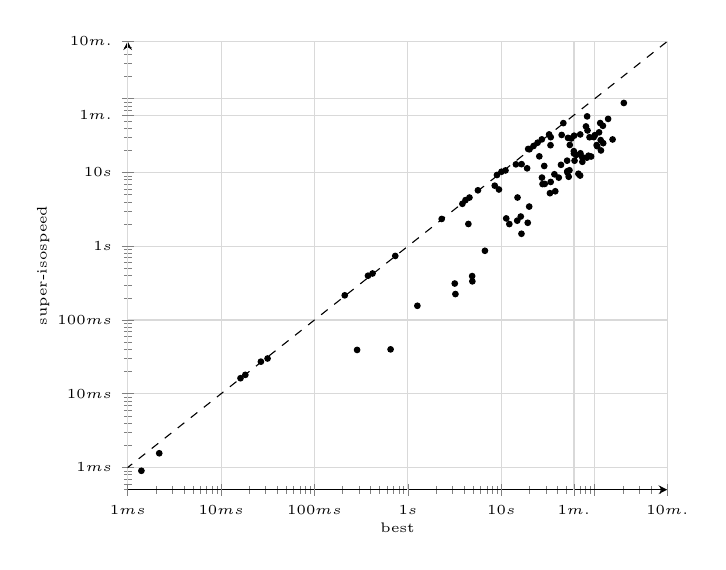 \begin{tikzpicture}
\begin{axis}[
	font = \tiny,
	axis lines = left,
	axis lines = left,
	grid = major,
	grid style = {draw=gray!30},
	xmode = log,
	ymode = log,
	ymin = 0.5,
	ymax = 600000,
	xmin = 1,
	xmax = 600000,
	xlabel = {best},
	ylabel = {super-isospeed},
	label shift = {-6pt},
	% log ticks with fixed point,
	xtick = {0.1, 1, 10, 100, 1000, 10000, 100000, 1000000, 10000000},
	ytick = {0.1, 1, 10, 100, 1000, 10000, 100000, 1000000, 10000000},
	xticklabels = \empty,
	yticklabels = \empty,
	extra x ticks = {0.1, 1, 10, 100, 1000, 10000, 60000, 600000, 1800000, 3600000},
	extra x tick labels = {$100 {\mu}s$, $1 ms$, $10 ms$, $100 ms$, $1 s$, $10 s$, $1 m.$, $10 m.$, $30 m.$, $1 h$},
	extra y ticks = {0.1, 1, 10, 100, 1000, 10000, 60000, 600000, 1800000, 3600000},
	extra y tick labels = {$100 {\mu}s$, $1 ms$, $10 ms$, $100 ms$, $1 s$, $10 s$, $1 m.$, $10 m.$, $30 m.$, $1 h$},
]
	\addplot [only marks, mark size=1pt] coordinates {
		(28838.046, 12249.28)
		(3835.226, 3764.231)
		(33851.109, 30101.071)
		(4444.095, 2004.294)
		(115873.79, 27492.818)
		(59837.964, 19462.483)
		(653.175, 39.957)
		(9442.245, 5879.967)
		(27172.862, 28110.309)
		(2302.219, 2342.879)
		(16173.011, 2527.671)
		(285.972, 39.259)
		(31.45, 30.038)
		(100522.683, 32080.431)
		(33669.95, 23436.94)
		(63490.409, 17312.93)
		(4139.819, 4218.324)
		(8511.69, 6623.858)
		(6682.741, 867.586)
		(155545.505, 28032.709)
		(18.177, 18.027)
		(51164.058, 9955.745)
		(56174.581, 28917.341)
		(16499.573, 12968.558)
		(51825.325, 29451.907)
		(1263.796, 155.831)
		(80691.335, 42118.026)
		(3229.103, 224.601)
		(123368.838, 24975.913)
		(20076.758, 20667.737)
		(16.139, 16.238)
		(60241.922, 31536.72)
		(54181.25, 23617.657)
		(2.176, 1.558)
		(50703.058, 14458.13)
		(27675.118, 6961.576)
		(732.299, 738.549)
		(27265.264, 8519.739)
		(11298.948, 2383.203)
		(60905.722, 14457.455)
		(139347.848, 53275.394)
		(4560.041, 4571.655)
		(106474.412, 22690.654)
		(12202.571, 1998.584)
		(10051.861, 10234.24)
		(4902.4, 334.075)
		(24484.385, 25331.444)
		(37863.703, 5565.096)
		(85839.152, 16885.866)
		(418.395, 426.969)
		(11095.514, 10660.752)
		(29220.062, 6996.738)
		(37070.374, 9455.469)
		(14821.517, 2221.57)
		(83029.714, 57638.684)
		(3176.887, 312.175)
		(22157.558, 22869.344)
		(18911.379, 11394.251)
		(52707.599, 8753.14)
		(41252.873, 8511.947)
		(8994.488, 9250.667)
		(122483.2, 42946.279)
		(19908.081, 3449.737)
		(53740.294, 10720.703)
		(14930.094, 4576.196)
		(60017.917, 18057.44)
		(97861.434, 30157.045)
		(4876.088, 393.713)
		(116709.433, 19902.337)
		(14346.597, 12889.08)
		(111455.126, 35019.092)
		(82546.405, 15888.249)
		(88104.056, 30053.268)
		(70028.428, 32810.926)
		(16448.104, 1476.098)
		(43591.793, 12696.354)
		(25541.348, 16556.842)
		(73810.357, 13962.659)
		(70430.423, 18203.588)
		(69885.167, 9088.469)
		(1.402, 0.902)
		(91632.703, 16463.359)
		(19209.822, 2079.778)
		(66979.29, 9608.817)
		(33202.726, 5240.37)
		(32522.522, 32832.311)
		(73486.262, 16175.206)
		(5623.678, 5731.199)
		(374.187, 398.036)
		(46200.718, 46708.126)
		(26.685, 27.221)
		(114588.328, 46824.569)
		(33821.186, 7438.775)
		(19405.045, 20846.907)
		(104938.735, 23517.181)
		(205267.563, 87642.48)
		(83820.613, 37161.841)
		(210.876, 215.933)
		(50941.736, 10398.89)
		(44331.483, 32281.788)
	};
	\addplot+ [mark=none, black, dashed, domain=0.5:600000] {x};
\end{axis}
\end{tikzpicture}
